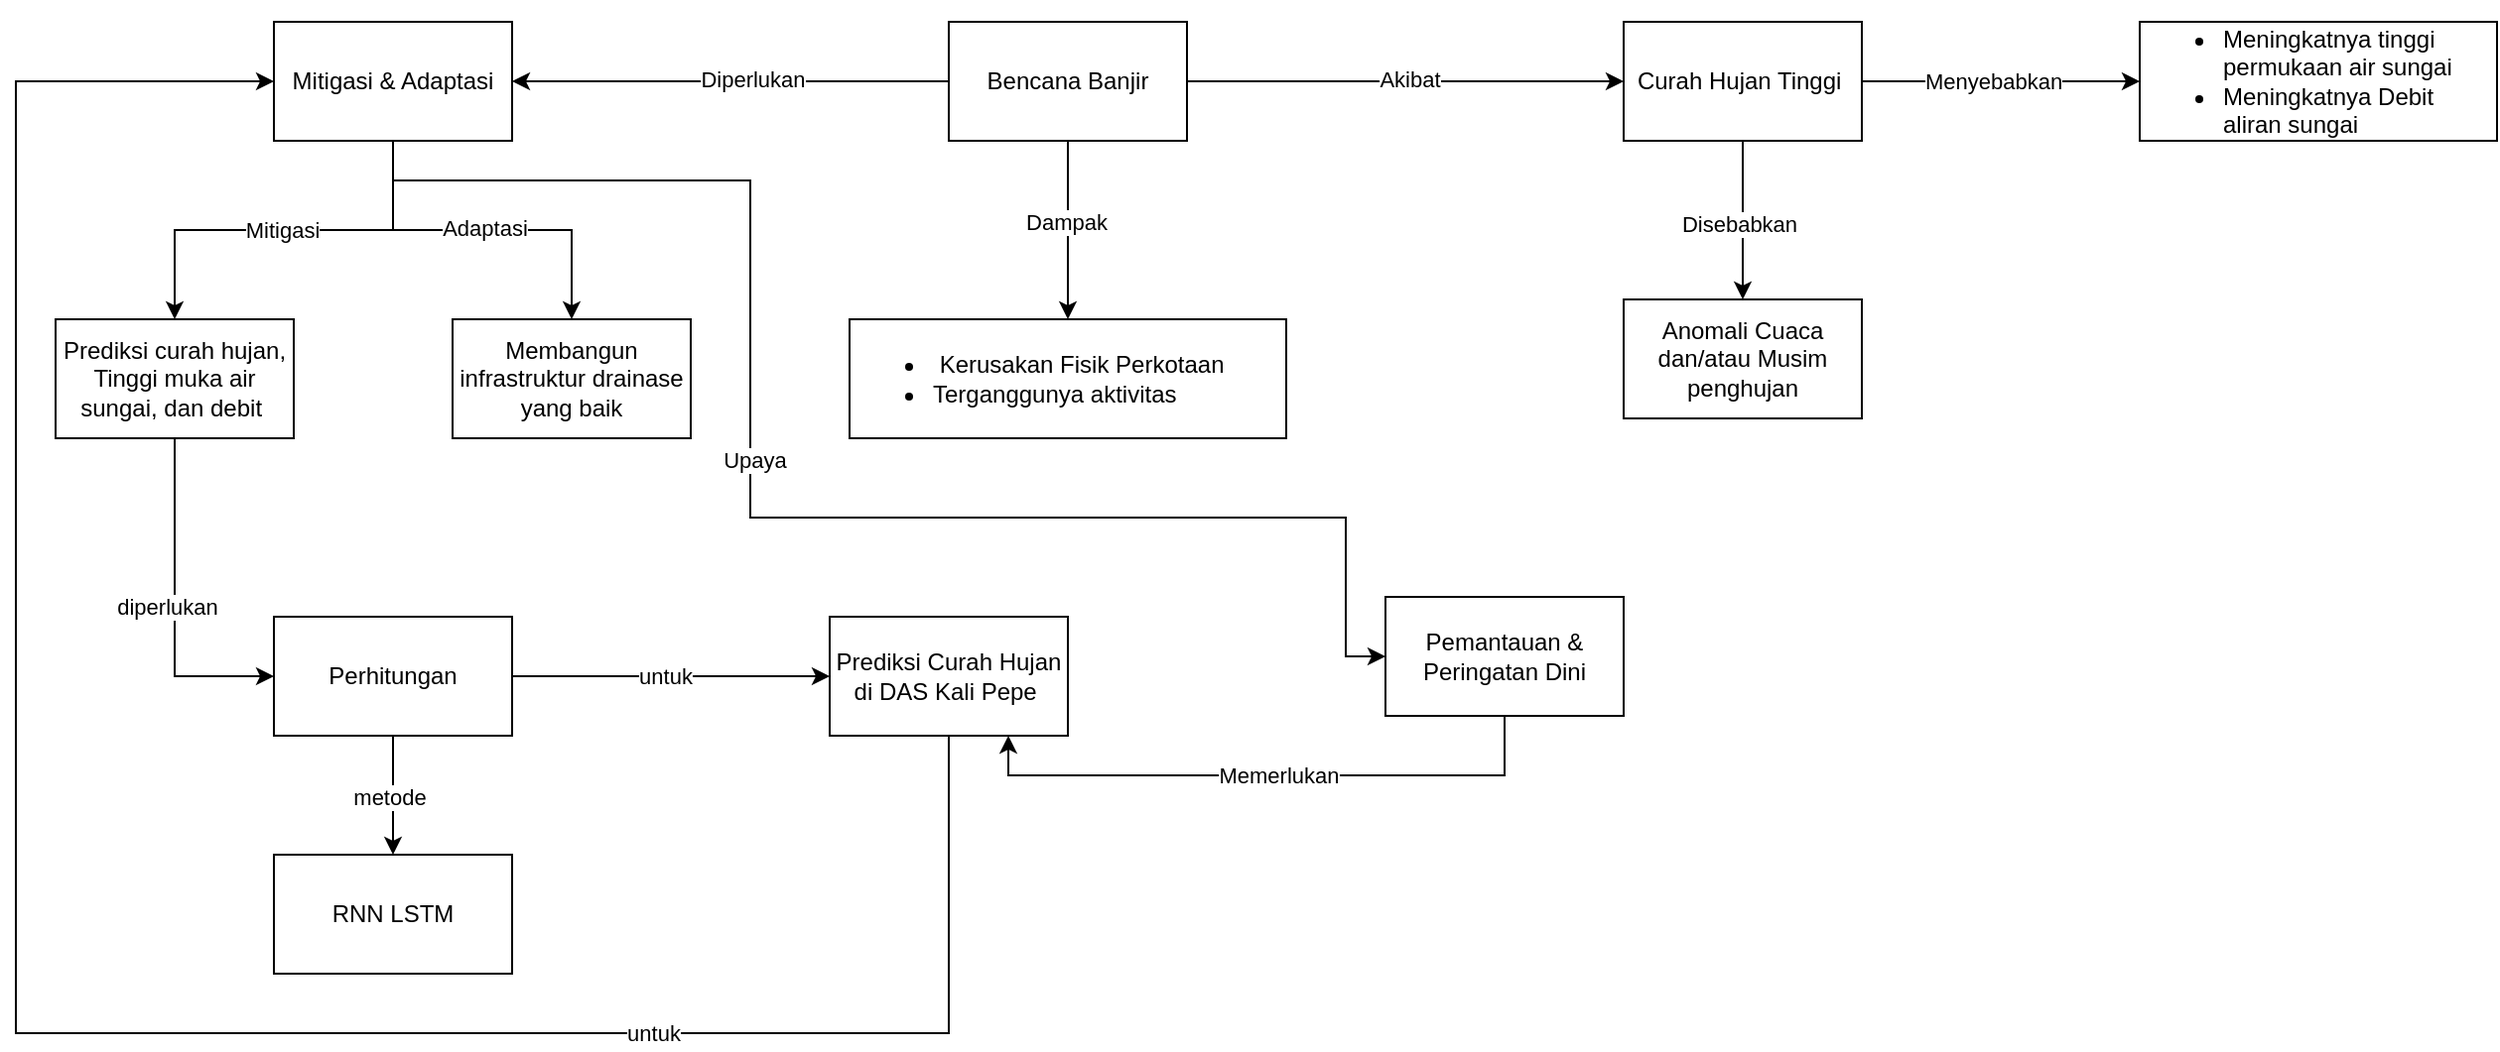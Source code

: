 <mxfile version="24.7.16">
  <diagram name="Page-1" id="boNI-i09FJV-j0tQHAIW">
    <mxGraphModel dx="2064" dy="584" grid="1" gridSize="10" guides="1" tooltips="1" connect="1" arrows="1" fold="1" page="1" pageScale="1" pageWidth="850" pageHeight="1100" math="0" shadow="0">
      <root>
        <mxCell id="0" />
        <mxCell id="1" parent="0" />
        <mxCell id="xQhjASEAg2ooTTKnkXVU-3" value="" style="edgeStyle=orthogonalEdgeStyle;rounded=0;orthogonalLoop=1;jettySize=auto;html=1;" edge="1" parent="1" source="xQhjASEAg2ooTTKnkXVU-1" target="xQhjASEAg2ooTTKnkXVU-2">
          <mxGeometry relative="1" as="geometry" />
        </mxCell>
        <mxCell id="xQhjASEAg2ooTTKnkXVU-4" value="Akibat" style="edgeLabel;html=1;align=center;verticalAlign=middle;resizable=0;points=[];" vertex="1" connectable="0" parent="xQhjASEAg2ooTTKnkXVU-3">
          <mxGeometry x="0.015" y="1" relative="1" as="geometry">
            <mxPoint as="offset" />
          </mxGeometry>
        </mxCell>
        <mxCell id="xQhjASEAg2ooTTKnkXVU-6" value="" style="edgeStyle=orthogonalEdgeStyle;rounded=0;orthogonalLoop=1;jettySize=auto;html=1;" edge="1" parent="1" source="xQhjASEAg2ooTTKnkXVU-1" target="xQhjASEAg2ooTTKnkXVU-5">
          <mxGeometry relative="1" as="geometry" />
        </mxCell>
        <mxCell id="xQhjASEAg2ooTTKnkXVU-7" value="Dampak" style="edgeLabel;html=1;align=center;verticalAlign=middle;resizable=0;points=[];" vertex="1" connectable="0" parent="xQhjASEAg2ooTTKnkXVU-6">
          <mxGeometry x="-0.085" y="-1" relative="1" as="geometry">
            <mxPoint as="offset" />
          </mxGeometry>
        </mxCell>
        <mxCell id="xQhjASEAg2ooTTKnkXVU-10" value="" style="edgeStyle=orthogonalEdgeStyle;rounded=0;orthogonalLoop=1;jettySize=auto;html=1;" edge="1" parent="1" source="xQhjASEAg2ooTTKnkXVU-1" target="xQhjASEAg2ooTTKnkXVU-9">
          <mxGeometry relative="1" as="geometry" />
        </mxCell>
        <mxCell id="xQhjASEAg2ooTTKnkXVU-11" value="Diperlukan" style="edgeLabel;html=1;align=center;verticalAlign=middle;resizable=0;points=[];" vertex="1" connectable="0" parent="xQhjASEAg2ooTTKnkXVU-10">
          <mxGeometry x="-0.095" y="-1" relative="1" as="geometry">
            <mxPoint as="offset" />
          </mxGeometry>
        </mxCell>
        <mxCell id="xQhjASEAg2ooTTKnkXVU-1" value="Bencana Banjir" style="rounded=0;whiteSpace=wrap;html=1;fillColor=none;" vertex="1" parent="1">
          <mxGeometry x="230" y="70" width="120" height="60" as="geometry" />
        </mxCell>
        <mxCell id="xQhjASEAg2ooTTKnkXVU-13" value="" style="edgeStyle=orthogonalEdgeStyle;rounded=0;orthogonalLoop=1;jettySize=auto;html=1;" edge="1" parent="1" source="xQhjASEAg2ooTTKnkXVU-2" target="xQhjASEAg2ooTTKnkXVU-12">
          <mxGeometry relative="1" as="geometry" />
        </mxCell>
        <mxCell id="xQhjASEAg2ooTTKnkXVU-14" value="Disebabkan" style="edgeLabel;html=1;align=center;verticalAlign=middle;resizable=0;points=[];" vertex="1" connectable="0" parent="xQhjASEAg2ooTTKnkXVU-13">
          <mxGeometry x="0.045" y="-2" relative="1" as="geometry">
            <mxPoint as="offset" />
          </mxGeometry>
        </mxCell>
        <mxCell id="xQhjASEAg2ooTTKnkXVU-31" value="" style="edgeStyle=orthogonalEdgeStyle;rounded=0;orthogonalLoop=1;jettySize=auto;html=1;" edge="1" parent="1" source="xQhjASEAg2ooTTKnkXVU-2" target="xQhjASEAg2ooTTKnkXVU-30">
          <mxGeometry relative="1" as="geometry" />
        </mxCell>
        <mxCell id="xQhjASEAg2ooTTKnkXVU-32" value="Menyebabkan" style="edgeLabel;html=1;align=center;verticalAlign=middle;resizable=0;points=[];" vertex="1" connectable="0" parent="xQhjASEAg2ooTTKnkXVU-31">
          <mxGeometry x="-0.056" relative="1" as="geometry">
            <mxPoint as="offset" />
          </mxGeometry>
        </mxCell>
        <mxCell id="xQhjASEAg2ooTTKnkXVU-2" value="Curah Hujan Tinggi&amp;nbsp;" style="rounded=0;whiteSpace=wrap;html=1;fillColor=none;" vertex="1" parent="1">
          <mxGeometry x="570" y="70" width="120" height="60" as="geometry" />
        </mxCell>
        <mxCell id="xQhjASEAg2ooTTKnkXVU-5" value="&lt;ul&gt;&lt;li&gt;&amp;nbsp;Kerusakan Fisik Perkotaan&lt;/li&gt;&lt;li&gt;Terganggunya aktivitas&lt;/li&gt;&lt;/ul&gt;" style="rounded=0;whiteSpace=wrap;html=1;fillColor=none;align=left;" vertex="1" parent="1">
          <mxGeometry x="180" y="220" width="220" height="60" as="geometry" />
        </mxCell>
        <mxCell id="xQhjASEAg2ooTTKnkXVU-16" value="" style="edgeStyle=orthogonalEdgeStyle;rounded=0;orthogonalLoop=1;jettySize=auto;html=1;" edge="1" parent="1" source="xQhjASEAg2ooTTKnkXVU-9" target="xQhjASEAg2ooTTKnkXVU-15">
          <mxGeometry relative="1" as="geometry" />
        </mxCell>
        <mxCell id="xQhjASEAg2ooTTKnkXVU-19" value="Mitigasi" style="edgeLabel;html=1;align=center;verticalAlign=middle;resizable=0;points=[];" vertex="1" connectable="0" parent="xQhjASEAg2ooTTKnkXVU-16">
          <mxGeometry x="0.012" relative="1" as="geometry">
            <mxPoint as="offset" />
          </mxGeometry>
        </mxCell>
        <mxCell id="xQhjASEAg2ooTTKnkXVU-18" value="" style="edgeStyle=orthogonalEdgeStyle;rounded=0;orthogonalLoop=1;jettySize=auto;html=1;" edge="1" parent="1" source="xQhjASEAg2ooTTKnkXVU-9" target="xQhjASEAg2ooTTKnkXVU-17">
          <mxGeometry relative="1" as="geometry" />
        </mxCell>
        <mxCell id="xQhjASEAg2ooTTKnkXVU-20" value="Adaptasi" style="edgeLabel;html=1;align=center;verticalAlign=middle;resizable=0;points=[];" vertex="1" connectable="0" parent="xQhjASEAg2ooTTKnkXVU-18">
          <mxGeometry x="0.009" y="1" relative="1" as="geometry">
            <mxPoint as="offset" />
          </mxGeometry>
        </mxCell>
        <mxCell id="xQhjASEAg2ooTTKnkXVU-9" value="Mitigasi &amp;amp; Adaptasi" style="rounded=0;whiteSpace=wrap;html=1;fillColor=none;" vertex="1" parent="1">
          <mxGeometry x="-110" y="70" width="120" height="60" as="geometry" />
        </mxCell>
        <mxCell id="xQhjASEAg2ooTTKnkXVU-12" value="Anomali Cuaca dan/atau Musim penghujan" style="rounded=0;whiteSpace=wrap;html=1;fillColor=none;" vertex="1" parent="1">
          <mxGeometry x="570" y="210" width="120" height="60" as="geometry" />
        </mxCell>
        <mxCell id="xQhjASEAg2ooTTKnkXVU-22" value="" style="edgeStyle=orthogonalEdgeStyle;rounded=0;orthogonalLoop=1;jettySize=auto;html=1;entryX=0;entryY=0.5;entryDx=0;entryDy=0;" edge="1" parent="1" source="xQhjASEAg2ooTTKnkXVU-15" target="xQhjASEAg2ooTTKnkXVU-21">
          <mxGeometry relative="1" as="geometry">
            <Array as="points">
              <mxPoint x="-160" y="400" />
            </Array>
          </mxGeometry>
        </mxCell>
        <mxCell id="xQhjASEAg2ooTTKnkXVU-23" value="diperlukan" style="edgeLabel;html=1;align=center;verticalAlign=middle;resizable=0;points=[];" vertex="1" connectable="0" parent="xQhjASEAg2ooTTKnkXVU-22">
          <mxGeometry x="-0.005" y="-4" relative="1" as="geometry">
            <mxPoint as="offset" />
          </mxGeometry>
        </mxCell>
        <mxCell id="xQhjASEAg2ooTTKnkXVU-38" value="" style="edgeStyle=orthogonalEdgeStyle;rounded=0;orthogonalLoop=1;jettySize=auto;html=1;entryX=0;entryY=0.5;entryDx=0;entryDy=0;exitX=0.5;exitY=1;exitDx=0;exitDy=0;" edge="1" parent="1" source="xQhjASEAg2ooTTKnkXVU-9" target="xQhjASEAg2ooTTKnkXVU-39">
          <mxGeometry relative="1" as="geometry">
            <mxPoint x="430" y="480" as="targetPoint" />
            <Array as="points">
              <mxPoint x="-50" y="150" />
              <mxPoint x="130" y="150" />
              <mxPoint x="130" y="320" />
              <mxPoint x="430" y="320" />
              <mxPoint x="430" y="390" />
            </Array>
          </mxGeometry>
        </mxCell>
        <mxCell id="xQhjASEAg2ooTTKnkXVU-40" value="Upaya" style="edgeLabel;html=1;align=center;verticalAlign=middle;resizable=0;points=[];" vertex="1" connectable="0" parent="xQhjASEAg2ooTTKnkXVU-38">
          <mxGeometry x="-0.103" y="2" relative="1" as="geometry">
            <mxPoint as="offset" />
          </mxGeometry>
        </mxCell>
        <mxCell id="xQhjASEAg2ooTTKnkXVU-15" value="Prediksi curah hujan, Tinggi muka air sungai, dan debit&amp;nbsp;" style="rounded=0;whiteSpace=wrap;html=1;fillColor=none;" vertex="1" parent="1">
          <mxGeometry x="-220" y="220" width="120" height="60" as="geometry" />
        </mxCell>
        <mxCell id="xQhjASEAg2ooTTKnkXVU-17" value="Membangun infrastruktur drainase yang baik" style="rounded=0;whiteSpace=wrap;html=1;fillColor=none;" vertex="1" parent="1">
          <mxGeometry x="-20" y="220" width="120" height="60" as="geometry" />
        </mxCell>
        <mxCell id="xQhjASEAg2ooTTKnkXVU-25" value="" style="edgeStyle=orthogonalEdgeStyle;rounded=0;orthogonalLoop=1;jettySize=auto;html=1;" edge="1" parent="1" source="xQhjASEAg2ooTTKnkXVU-21" target="xQhjASEAg2ooTTKnkXVU-24">
          <mxGeometry relative="1" as="geometry" />
        </mxCell>
        <mxCell id="xQhjASEAg2ooTTKnkXVU-29" value="untuk" style="edgeLabel;html=1;align=center;verticalAlign=middle;resizable=0;points=[];" vertex="1" connectable="0" parent="xQhjASEAg2ooTTKnkXVU-25">
          <mxGeometry x="-0.04" relative="1" as="geometry">
            <mxPoint as="offset" />
          </mxGeometry>
        </mxCell>
        <mxCell id="xQhjASEAg2ooTTKnkXVU-27" value="" style="edgeStyle=orthogonalEdgeStyle;rounded=0;orthogonalLoop=1;jettySize=auto;html=1;" edge="1" parent="1" source="xQhjASEAg2ooTTKnkXVU-21" target="xQhjASEAg2ooTTKnkXVU-26">
          <mxGeometry relative="1" as="geometry">
            <Array as="points">
              <mxPoint x="-50" y="470" />
              <mxPoint x="-50" y="470" />
            </Array>
          </mxGeometry>
        </mxCell>
        <mxCell id="xQhjASEAg2ooTTKnkXVU-28" value="metode" style="edgeLabel;html=1;align=center;verticalAlign=middle;resizable=0;points=[];" vertex="1" connectable="0" parent="xQhjASEAg2ooTTKnkXVU-27">
          <mxGeometry x="0.026" y="-2" relative="1" as="geometry">
            <mxPoint as="offset" />
          </mxGeometry>
        </mxCell>
        <mxCell id="xQhjASEAg2ooTTKnkXVU-21" value="Perhitungan" style="rounded=0;whiteSpace=wrap;html=1;fillColor=none;" vertex="1" parent="1">
          <mxGeometry x="-110" y="370" width="120" height="60" as="geometry" />
        </mxCell>
        <mxCell id="xQhjASEAg2ooTTKnkXVU-24" value="Prediksi Curah Hujan di DAS Kali Pepe&amp;nbsp;" style="rounded=0;whiteSpace=wrap;html=1;fillColor=none;" vertex="1" parent="1">
          <mxGeometry x="170" y="370" width="120" height="60" as="geometry" />
        </mxCell>
        <mxCell id="xQhjASEAg2ooTTKnkXVU-26" value="RNN LSTM" style="rounded=0;whiteSpace=wrap;html=1;fillColor=none;" vertex="1" parent="1">
          <mxGeometry x="-110" y="490" width="120" height="60" as="geometry" />
        </mxCell>
        <mxCell id="xQhjASEAg2ooTTKnkXVU-30" value="&lt;ul&gt;&lt;li&gt;Meningkatnya tinggi permukaan air sungai&lt;/li&gt;&lt;li&gt;Meningkatnya Debit aliran sungai&lt;/li&gt;&lt;/ul&gt;" style="rounded=0;whiteSpace=wrap;html=1;fillColor=none;align=left;" vertex="1" parent="1">
          <mxGeometry x="830" y="70" width="180" height="60" as="geometry" />
        </mxCell>
        <mxCell id="xQhjASEAg2ooTTKnkXVU-33" value="" style="edgeStyle=orthogonalEdgeStyle;rounded=0;orthogonalLoop=1;jettySize=auto;html=1;exitX=0.5;exitY=1;exitDx=0;exitDy=0;entryX=0;entryY=0.5;entryDx=0;entryDy=0;" edge="1" parent="1" source="xQhjASEAg2ooTTKnkXVU-24" target="xQhjASEAg2ooTTKnkXVU-9">
          <mxGeometry relative="1" as="geometry">
            <mxPoint x="20" y="410" as="sourcePoint" />
            <mxPoint x="-30" y="320" as="targetPoint" />
            <Array as="points">
              <mxPoint x="230" y="580" />
              <mxPoint x="-240" y="580" />
              <mxPoint x="-240" y="100" />
            </Array>
          </mxGeometry>
        </mxCell>
        <mxCell id="xQhjASEAg2ooTTKnkXVU-34" value="untuk" style="edgeLabel;html=1;align=center;verticalAlign=middle;resizable=0;points=[];" vertex="1" connectable="0" parent="xQhjASEAg2ooTTKnkXVU-33">
          <mxGeometry x="-0.04" relative="1" as="geometry">
            <mxPoint x="291" as="offset" />
          </mxGeometry>
        </mxCell>
        <mxCell id="xQhjASEAg2ooTTKnkXVU-39" value="Pemantauan &amp;amp; Peringatan Dini" style="rounded=0;whiteSpace=wrap;html=1;fillColor=none;" vertex="1" parent="1">
          <mxGeometry x="450" y="360" width="120" height="60" as="geometry" />
        </mxCell>
        <mxCell id="xQhjASEAg2ooTTKnkXVU-43" value="" style="edgeStyle=orthogonalEdgeStyle;rounded=0;orthogonalLoop=1;jettySize=auto;html=1;exitX=0.5;exitY=1;exitDx=0;exitDy=0;entryX=0.75;entryY=1;entryDx=0;entryDy=0;" edge="1" parent="1" source="xQhjASEAg2ooTTKnkXVU-39" target="xQhjASEAg2ooTTKnkXVU-24">
          <mxGeometry relative="1" as="geometry">
            <mxPoint x="20" y="410" as="sourcePoint" />
            <mxPoint x="180" y="410" as="targetPoint" />
          </mxGeometry>
        </mxCell>
        <mxCell id="xQhjASEAg2ooTTKnkXVU-44" value="Memerlukan" style="edgeLabel;html=1;align=center;verticalAlign=middle;resizable=0;points=[];" vertex="1" connectable="0" parent="xQhjASEAg2ooTTKnkXVU-43">
          <mxGeometry x="-0.04" relative="1" as="geometry">
            <mxPoint as="offset" />
          </mxGeometry>
        </mxCell>
      </root>
    </mxGraphModel>
  </diagram>
</mxfile>
